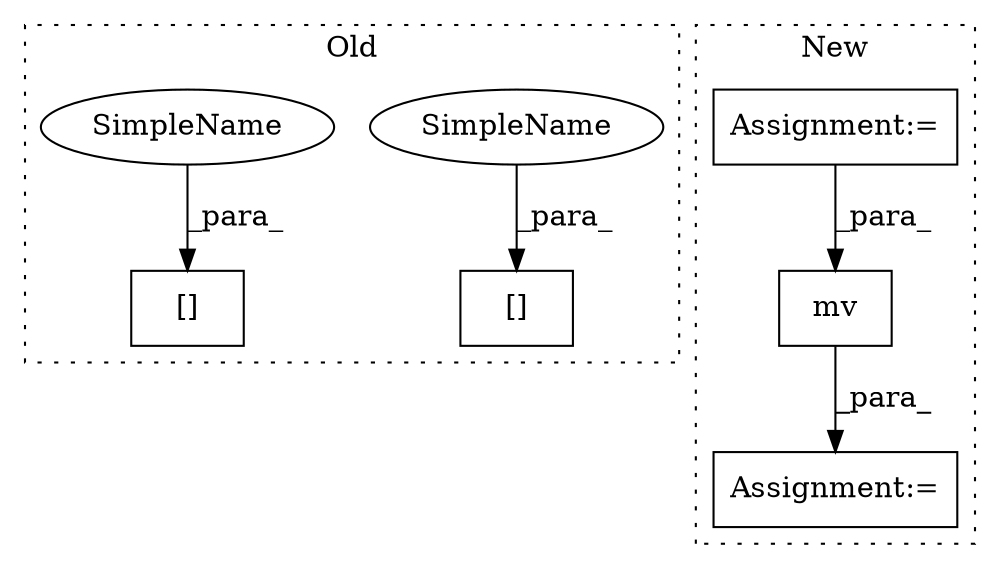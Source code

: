 digraph G {
subgraph cluster0 {
1 [label="[]" a="2" s="5167,5174" l="6,1" shape="box"];
5 [label="[]" a="2" s="5228,5235" l="6,1" shape="box"];
6 [label="SimpleName" a="42" s="5173" l="1" shape="ellipse"];
7 [label="SimpleName" a="42" s="5234" l="1" shape="ellipse"];
label = "Old";
style="dotted";
}
subgraph cluster1 {
2 [label="mv" a="32" s="5310,5332" l="3,1" shape="box"];
3 [label="Assignment:=" a="7" s="5302" l="2" shape="box"];
4 [label="Assignment:=" a="7" s="5176" l="1" shape="box"];
label = "New";
style="dotted";
}
2 -> 3 [label="_para_"];
4 -> 2 [label="_para_"];
6 -> 1 [label="_para_"];
7 -> 5 [label="_para_"];
}